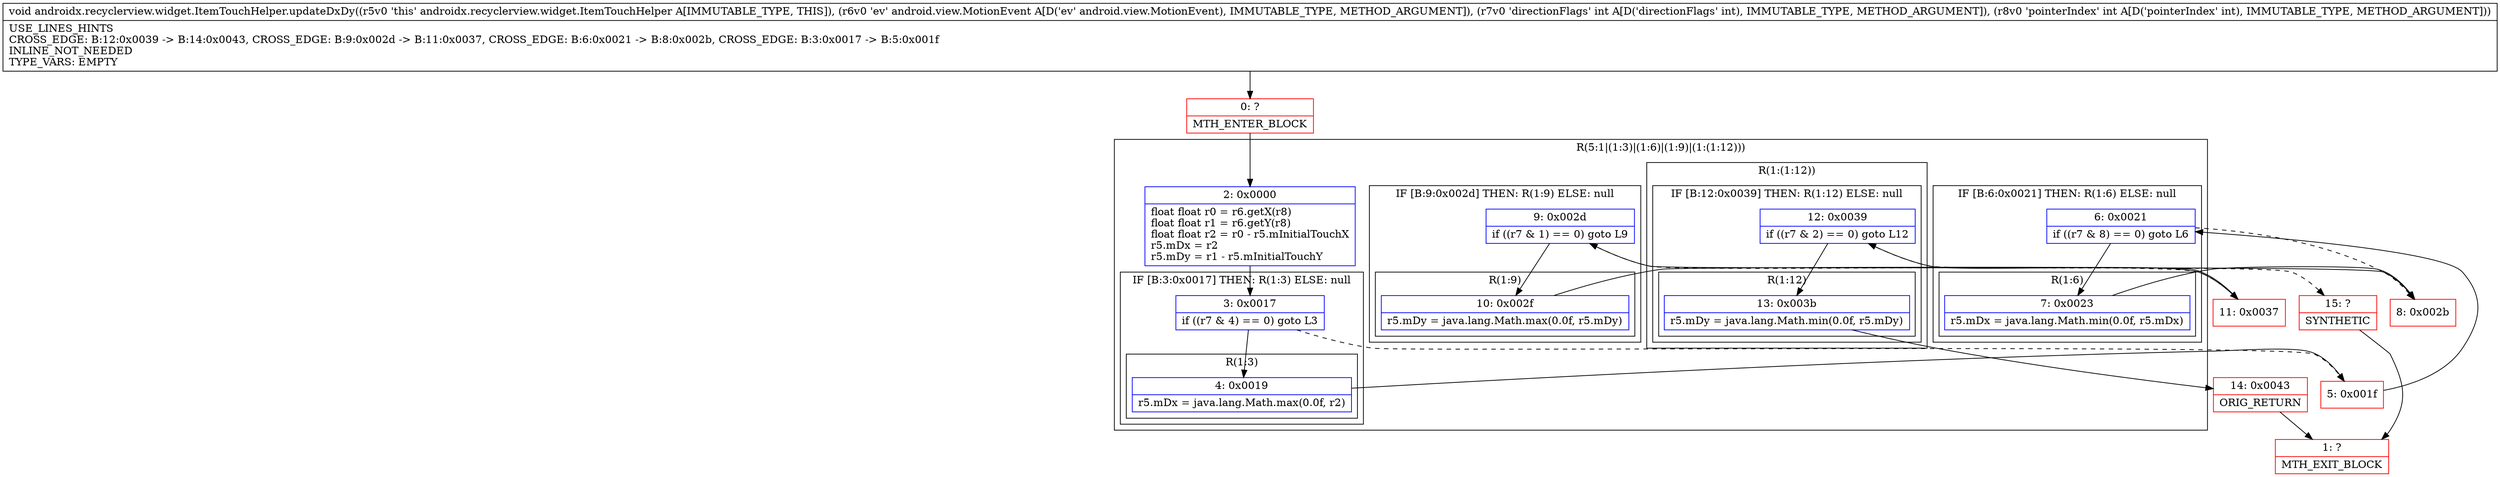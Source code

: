 digraph "CFG forandroidx.recyclerview.widget.ItemTouchHelper.updateDxDy(Landroid\/view\/MotionEvent;II)V" {
subgraph cluster_Region_246606711 {
label = "R(5:1|(1:3)|(1:6)|(1:9)|(1:(1:12)))";
node [shape=record,color=blue];
Node_2 [shape=record,label="{2\:\ 0x0000|float float r0 = r6.getX(r8)\lfloat float r1 = r6.getY(r8)\lfloat float r2 = r0 \- r5.mInitialTouchX\lr5.mDx = r2\lr5.mDy = r1 \- r5.mInitialTouchY\l}"];
subgraph cluster_IfRegion_479163470 {
label = "IF [B:3:0x0017] THEN: R(1:3) ELSE: null";
node [shape=record,color=blue];
Node_3 [shape=record,label="{3\:\ 0x0017|if ((r7 & 4) == 0) goto L3\l}"];
subgraph cluster_Region_228841391 {
label = "R(1:3)";
node [shape=record,color=blue];
Node_4 [shape=record,label="{4\:\ 0x0019|r5.mDx = java.lang.Math.max(0.0f, r2)\l}"];
}
}
subgraph cluster_IfRegion_808182949 {
label = "IF [B:6:0x0021] THEN: R(1:6) ELSE: null";
node [shape=record,color=blue];
Node_6 [shape=record,label="{6\:\ 0x0021|if ((r7 & 8) == 0) goto L6\l}"];
subgraph cluster_Region_170976510 {
label = "R(1:6)";
node [shape=record,color=blue];
Node_7 [shape=record,label="{7\:\ 0x0023|r5.mDx = java.lang.Math.min(0.0f, r5.mDx)\l}"];
}
}
subgraph cluster_IfRegion_170741600 {
label = "IF [B:9:0x002d] THEN: R(1:9) ELSE: null";
node [shape=record,color=blue];
Node_9 [shape=record,label="{9\:\ 0x002d|if ((r7 & 1) == 0) goto L9\l}"];
subgraph cluster_Region_1835493231 {
label = "R(1:9)";
node [shape=record,color=blue];
Node_10 [shape=record,label="{10\:\ 0x002f|r5.mDy = java.lang.Math.max(0.0f, r5.mDy)\l}"];
}
}
subgraph cluster_Region_33990826 {
label = "R(1:(1:12))";
node [shape=record,color=blue];
subgraph cluster_IfRegion_253537024 {
label = "IF [B:12:0x0039] THEN: R(1:12) ELSE: null";
node [shape=record,color=blue];
Node_12 [shape=record,label="{12\:\ 0x0039|if ((r7 & 2) == 0) goto L12\l}"];
subgraph cluster_Region_1865069516 {
label = "R(1:12)";
node [shape=record,color=blue];
Node_13 [shape=record,label="{13\:\ 0x003b|r5.mDy = java.lang.Math.min(0.0f, r5.mDy)\l}"];
}
}
}
}
Node_0 [shape=record,color=red,label="{0\:\ ?|MTH_ENTER_BLOCK\l}"];
Node_5 [shape=record,color=red,label="{5\:\ 0x001f}"];
Node_8 [shape=record,color=red,label="{8\:\ 0x002b}"];
Node_11 [shape=record,color=red,label="{11\:\ 0x0037}"];
Node_14 [shape=record,color=red,label="{14\:\ 0x0043|ORIG_RETURN\l}"];
Node_1 [shape=record,color=red,label="{1\:\ ?|MTH_EXIT_BLOCK\l}"];
Node_15 [shape=record,color=red,label="{15\:\ ?|SYNTHETIC\l}"];
MethodNode[shape=record,label="{void androidx.recyclerview.widget.ItemTouchHelper.updateDxDy((r5v0 'this' androidx.recyclerview.widget.ItemTouchHelper A[IMMUTABLE_TYPE, THIS]), (r6v0 'ev' android.view.MotionEvent A[D('ev' android.view.MotionEvent), IMMUTABLE_TYPE, METHOD_ARGUMENT]), (r7v0 'directionFlags' int A[D('directionFlags' int), IMMUTABLE_TYPE, METHOD_ARGUMENT]), (r8v0 'pointerIndex' int A[D('pointerIndex' int), IMMUTABLE_TYPE, METHOD_ARGUMENT]))  | USE_LINES_HINTS\lCROSS_EDGE: B:12:0x0039 \-\> B:14:0x0043, CROSS_EDGE: B:9:0x002d \-\> B:11:0x0037, CROSS_EDGE: B:6:0x0021 \-\> B:8:0x002b, CROSS_EDGE: B:3:0x0017 \-\> B:5:0x001f\lINLINE_NOT_NEEDED\lTYPE_VARS: EMPTY\l}"];
MethodNode -> Node_0;Node_2 -> Node_3;
Node_3 -> Node_4;
Node_3 -> Node_5[style=dashed];
Node_4 -> Node_5;
Node_6 -> Node_7;
Node_6 -> Node_8[style=dashed];
Node_7 -> Node_8;
Node_9 -> Node_10;
Node_9 -> Node_11[style=dashed];
Node_10 -> Node_11;
Node_12 -> Node_13;
Node_12 -> Node_15[style=dashed];
Node_13 -> Node_14;
Node_0 -> Node_2;
Node_5 -> Node_6;
Node_8 -> Node_9;
Node_11 -> Node_12;
Node_14 -> Node_1;
Node_15 -> Node_1;
}

